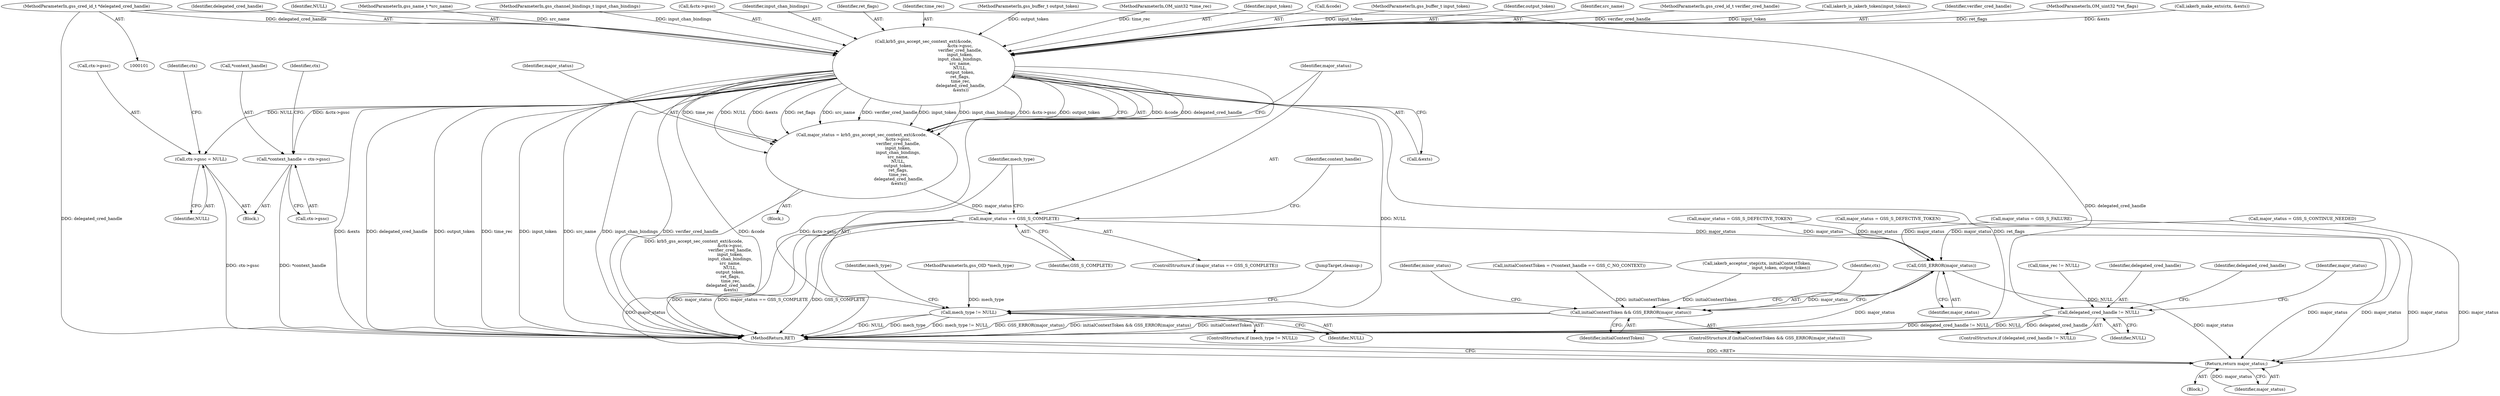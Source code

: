 digraph "1_krb5_e04f0283516e80d2f93366e0d479d13c9b5c8c2a_1@pointer" {
"1000112" [label="(MethodParameterIn,gss_cred_id_t *delegated_cred_handle)"];
"1000233" [label="(Call,delegated_cred_handle != NULL)"];
"1000252" [label="(Call,krb5_gss_accept_sec_context_ext(&code,\n                                                       &ctx->gssc,\n                                                       verifier_cred_handle,\n                                                       input_token,\n                                                       input_chan_bindings,\n                                                       src_name,\n                                                       NULL,\n                                                       output_token,\n                                                       ret_flags,\n                                                        time_rec,\n                                                        delegated_cred_handle,\n                                                        &exts))"];
"1000250" [label="(Call,major_status = krb5_gss_accept_sec_context_ext(&code,\n                                                       &ctx->gssc,\n                                                       verifier_cred_handle,\n                                                       input_token,\n                                                       input_chan_bindings,\n                                                       src_name,\n                                                       NULL,\n                                                       output_token,\n                                                       ret_flags,\n                                                        time_rec,\n                                                        delegated_cred_handle,\n                                                        &exts))"];
"1000271" [label="(Call,major_status == GSS_S_COMPLETE)"];
"1000302" [label="(Call,GSS_ERROR(major_status))"];
"1000300" [label="(Call,initialContextToken && GSS_ERROR(major_status))"];
"1000315" [label="(Return,return major_status;)"];
"1000275" [label="(Call,*context_handle = ctx->gssc)"];
"1000281" [label="(Call,ctx->gssc = NULL)"];
"1000289" [label="(Call,mech_type != NULL)"];
"1000285" [label="(Identifier,NULL)"];
"1000110" [label="(MethodParameterIn,OM_uint32 *ret_flags)"];
"1000246" [label="(Call,iakerb_make_exts(ctx, &exts))"];
"1000291" [label="(Identifier,NULL)"];
"1000250" [label="(Call,major_status = krb5_gss_accept_sec_context_ext(&code,\n                                                       &ctx->gssc,\n                                                       verifier_cred_handle,\n                                                       input_token,\n                                                       input_chan_bindings,\n                                                       src_name,\n                                                       NULL,\n                                                       output_token,\n                                                       ret_flags,\n                                                        time_rec,\n                                                        delegated_cred_handle,\n                                                        &exts))"];
"1000277" [label="(Identifier,context_handle)"];
"1000238" [label="(Identifier,delegated_cred_handle)"];
"1000267" [label="(Identifier,delegated_cred_handle)"];
"1000251" [label="(Identifier,major_status)"];
"1000113" [label="(Block,)"];
"1000241" [label="(Identifier,major_status)"];
"1000178" [label="(Call,major_status = GSS_S_DEFECTIVE_TOKEN)"];
"1000282" [label="(Call,ctx->gssc)"];
"1000263" [label="(Identifier,NULL)"];
"1000273" [label="(Identifier,GSS_S_COMPLETE)"];
"1000112" [label="(MethodParameterIn,gss_cred_id_t *delegated_cred_handle)"];
"1000276" [label="(Call,*context_handle)"];
"1000232" [label="(ControlStructure,if (delegated_cred_handle != NULL))"];
"1000107" [label="(MethodParameterIn,gss_name_t *src_name)"];
"1000283" [label="(Identifier,ctx)"];
"1000288" [label="(ControlStructure,if (mech_type != NULL))"];
"1000270" [label="(ControlStructure,if (major_status == GSS_S_COMPLETE))"];
"1000106" [label="(MethodParameterIn,gss_channel_bindings_t input_chan_bindings)"];
"1000252" [label="(Call,krb5_gss_accept_sec_context_ext(&code,\n                                                       &ctx->gssc,\n                                                       verifier_cred_handle,\n                                                       input_token,\n                                                       input_chan_bindings,\n                                                       src_name,\n                                                       NULL,\n                                                       output_token,\n                                                       ret_flags,\n                                                        time_rec,\n                                                        delegated_cred_handle,\n                                                        &exts))"];
"1000255" [label="(Call,&ctx->gssc)"];
"1000281" [label="(Call,ctx->gssc = NULL)"];
"1000261" [label="(Identifier,input_chan_bindings)"];
"1000225" [label="(Call,time_rec != NULL)"];
"1000233" [label="(Call,delegated_cred_handle != NULL)"];
"1000275" [label="(Call,*context_handle = ctx->gssc)"];
"1000235" [label="(Identifier,NULL)"];
"1000265" [label="(Identifier,ret_flags)"];
"1000303" [label="(Identifier,major_status)"];
"1000299" [label="(ControlStructure,if (initialContextToken && GSS_ERROR(major_status)))"];
"1000289" [label="(Call,mech_type != NULL)"];
"1000306" [label="(Identifier,ctx)"];
"1000266" [label="(Identifier,time_rec)"];
"1000109" [label="(MethodParameterIn,gss_buffer_t output_token)"];
"1000271" [label="(Call,major_status == GSS_S_COMPLETE)"];
"1000315" [label="(Return,return major_status;)"];
"1000302" [label="(Call,GSS_ERROR(major_status))"];
"1000161" [label="(Call,major_status = GSS_S_DEFECTIVE_TOKEN)"];
"1000111" [label="(MethodParameterIn,OM_uint32 *time_rec)"];
"1000260" [label="(Identifier,input_token)"];
"1000115" [label="(Call,major_status = GSS_S_FAILURE)"];
"1000287" [label="(Identifier,ctx)"];
"1000301" [label="(Identifier,initialContextToken)"];
"1000300" [label="(Call,initialContextToken && GSS_ERROR(major_status))"];
"1000253" [label="(Call,&code)"];
"1000272" [label="(Identifier,major_status)"];
"1000105" [label="(MethodParameterIn,gss_buffer_t input_token)"];
"1000244" [label="(Block,)"];
"1000294" [label="(Identifier,mech_type)"];
"1000313" [label="(Identifier,minor_status)"];
"1000240" [label="(Call,major_status = GSS_S_CONTINUE_NEEDED)"];
"1000234" [label="(Identifier,delegated_cred_handle)"];
"1000268" [label="(Call,&exts)"];
"1000264" [label="(Identifier,output_token)"];
"1000262" [label="(Identifier,src_name)"];
"1000121" [label="(Call,initialContextToken = (*context_handle == GSS_C_NO_CONTEXT))"];
"1000104" [label="(MethodParameterIn,gss_cred_id_t verifier_cred_handle)"];
"1000278" [label="(Call,ctx->gssc)"];
"1000316" [label="(Identifier,major_status)"];
"1000108" [label="(MethodParameterIn,gss_OID *mech_type)"];
"1000167" [label="(Call,iakerb_acceptor_step(ctx, initialContextToken,\n                                    input_token, output_token))"];
"1000298" [label="(JumpTarget,cleanup:)"];
"1000317" [label="(MethodReturn,RET)"];
"1000148" [label="(Call,iakerb_is_iakerb_token(input_token))"];
"1000259" [label="(Identifier,verifier_cred_handle)"];
"1000274" [label="(Block,)"];
"1000290" [label="(Identifier,mech_type)"];
"1000112" -> "1000101"  [label="AST: "];
"1000112" -> "1000317"  [label="DDG: delegated_cred_handle"];
"1000112" -> "1000233"  [label="DDG: delegated_cred_handle"];
"1000112" -> "1000252"  [label="DDG: delegated_cred_handle"];
"1000233" -> "1000232"  [label="AST: "];
"1000233" -> "1000235"  [label="CFG: "];
"1000234" -> "1000233"  [label="AST: "];
"1000235" -> "1000233"  [label="AST: "];
"1000238" -> "1000233"  [label="CFG: "];
"1000241" -> "1000233"  [label="CFG: "];
"1000233" -> "1000317"  [label="DDG: delegated_cred_handle != NULL"];
"1000233" -> "1000317"  [label="DDG: NULL"];
"1000233" -> "1000317"  [label="DDG: delegated_cred_handle"];
"1000225" -> "1000233"  [label="DDG: NULL"];
"1000252" -> "1000250"  [label="AST: "];
"1000252" -> "1000268"  [label="CFG: "];
"1000253" -> "1000252"  [label="AST: "];
"1000255" -> "1000252"  [label="AST: "];
"1000259" -> "1000252"  [label="AST: "];
"1000260" -> "1000252"  [label="AST: "];
"1000261" -> "1000252"  [label="AST: "];
"1000262" -> "1000252"  [label="AST: "];
"1000263" -> "1000252"  [label="AST: "];
"1000264" -> "1000252"  [label="AST: "];
"1000265" -> "1000252"  [label="AST: "];
"1000266" -> "1000252"  [label="AST: "];
"1000267" -> "1000252"  [label="AST: "];
"1000268" -> "1000252"  [label="AST: "];
"1000250" -> "1000252"  [label="CFG: "];
"1000252" -> "1000317"  [label="DDG: verifier_cred_handle"];
"1000252" -> "1000317"  [label="DDG: input_token"];
"1000252" -> "1000317"  [label="DDG: &code"];
"1000252" -> "1000317"  [label="DDG: &ctx->gssc"];
"1000252" -> "1000317"  [label="DDG: ret_flags"];
"1000252" -> "1000317"  [label="DDG: &exts"];
"1000252" -> "1000317"  [label="DDG: delegated_cred_handle"];
"1000252" -> "1000317"  [label="DDG: output_token"];
"1000252" -> "1000317"  [label="DDG: time_rec"];
"1000252" -> "1000317"  [label="DDG: src_name"];
"1000252" -> "1000317"  [label="DDG: input_chan_bindings"];
"1000252" -> "1000250"  [label="DDG: &code"];
"1000252" -> "1000250"  [label="DDG: delegated_cred_handle"];
"1000252" -> "1000250"  [label="DDG: time_rec"];
"1000252" -> "1000250"  [label="DDG: NULL"];
"1000252" -> "1000250"  [label="DDG: &exts"];
"1000252" -> "1000250"  [label="DDG: ret_flags"];
"1000252" -> "1000250"  [label="DDG: src_name"];
"1000252" -> "1000250"  [label="DDG: verifier_cred_handle"];
"1000252" -> "1000250"  [label="DDG: input_token"];
"1000252" -> "1000250"  [label="DDG: input_chan_bindings"];
"1000252" -> "1000250"  [label="DDG: &ctx->gssc"];
"1000252" -> "1000250"  [label="DDG: output_token"];
"1000104" -> "1000252"  [label="DDG: verifier_cred_handle"];
"1000148" -> "1000252"  [label="DDG: input_token"];
"1000105" -> "1000252"  [label="DDG: input_token"];
"1000106" -> "1000252"  [label="DDG: input_chan_bindings"];
"1000107" -> "1000252"  [label="DDG: src_name"];
"1000109" -> "1000252"  [label="DDG: output_token"];
"1000110" -> "1000252"  [label="DDG: ret_flags"];
"1000111" -> "1000252"  [label="DDG: time_rec"];
"1000246" -> "1000252"  [label="DDG: &exts"];
"1000252" -> "1000275"  [label="DDG: &ctx->gssc"];
"1000252" -> "1000281"  [label="DDG: NULL"];
"1000252" -> "1000289"  [label="DDG: NULL"];
"1000250" -> "1000244"  [label="AST: "];
"1000251" -> "1000250"  [label="AST: "];
"1000272" -> "1000250"  [label="CFG: "];
"1000250" -> "1000317"  [label="DDG: krb5_gss_accept_sec_context_ext(&code,\n                                                       &ctx->gssc,\n                                                       verifier_cred_handle,\n                                                       input_token,\n                                                       input_chan_bindings,\n                                                       src_name,\n                                                       NULL,\n                                                       output_token,\n                                                       ret_flags,\n                                                        time_rec,\n                                                        delegated_cred_handle,\n                                                        &exts)"];
"1000250" -> "1000271"  [label="DDG: major_status"];
"1000271" -> "1000270"  [label="AST: "];
"1000271" -> "1000273"  [label="CFG: "];
"1000272" -> "1000271"  [label="AST: "];
"1000273" -> "1000271"  [label="AST: "];
"1000277" -> "1000271"  [label="CFG: "];
"1000290" -> "1000271"  [label="CFG: "];
"1000271" -> "1000317"  [label="DDG: GSS_S_COMPLETE"];
"1000271" -> "1000317"  [label="DDG: major_status"];
"1000271" -> "1000317"  [label="DDG: major_status == GSS_S_COMPLETE"];
"1000271" -> "1000302"  [label="DDG: major_status"];
"1000271" -> "1000315"  [label="DDG: major_status"];
"1000302" -> "1000300"  [label="AST: "];
"1000302" -> "1000303"  [label="CFG: "];
"1000303" -> "1000302"  [label="AST: "];
"1000300" -> "1000302"  [label="CFG: "];
"1000302" -> "1000317"  [label="DDG: major_status"];
"1000302" -> "1000300"  [label="DDG: major_status"];
"1000178" -> "1000302"  [label="DDG: major_status"];
"1000115" -> "1000302"  [label="DDG: major_status"];
"1000161" -> "1000302"  [label="DDG: major_status"];
"1000240" -> "1000302"  [label="DDG: major_status"];
"1000302" -> "1000315"  [label="DDG: major_status"];
"1000300" -> "1000299"  [label="AST: "];
"1000300" -> "1000301"  [label="CFG: "];
"1000301" -> "1000300"  [label="AST: "];
"1000306" -> "1000300"  [label="CFG: "];
"1000313" -> "1000300"  [label="CFG: "];
"1000300" -> "1000317"  [label="DDG: initialContextToken"];
"1000300" -> "1000317"  [label="DDG: GSS_ERROR(major_status)"];
"1000300" -> "1000317"  [label="DDG: initialContextToken && GSS_ERROR(major_status)"];
"1000167" -> "1000300"  [label="DDG: initialContextToken"];
"1000121" -> "1000300"  [label="DDG: initialContextToken"];
"1000315" -> "1000113"  [label="AST: "];
"1000315" -> "1000316"  [label="CFG: "];
"1000316" -> "1000315"  [label="AST: "];
"1000317" -> "1000315"  [label="CFG: "];
"1000315" -> "1000317"  [label="DDG: <RET>"];
"1000316" -> "1000315"  [label="DDG: major_status"];
"1000115" -> "1000315"  [label="DDG: major_status"];
"1000178" -> "1000315"  [label="DDG: major_status"];
"1000161" -> "1000315"  [label="DDG: major_status"];
"1000240" -> "1000315"  [label="DDG: major_status"];
"1000275" -> "1000274"  [label="AST: "];
"1000275" -> "1000278"  [label="CFG: "];
"1000276" -> "1000275"  [label="AST: "];
"1000278" -> "1000275"  [label="AST: "];
"1000283" -> "1000275"  [label="CFG: "];
"1000275" -> "1000317"  [label="DDG: *context_handle"];
"1000281" -> "1000274"  [label="AST: "];
"1000281" -> "1000285"  [label="CFG: "];
"1000282" -> "1000281"  [label="AST: "];
"1000285" -> "1000281"  [label="AST: "];
"1000287" -> "1000281"  [label="CFG: "];
"1000281" -> "1000317"  [label="DDG: ctx->gssc"];
"1000289" -> "1000288"  [label="AST: "];
"1000289" -> "1000291"  [label="CFG: "];
"1000290" -> "1000289"  [label="AST: "];
"1000291" -> "1000289"  [label="AST: "];
"1000294" -> "1000289"  [label="CFG: "];
"1000298" -> "1000289"  [label="CFG: "];
"1000289" -> "1000317"  [label="DDG: NULL"];
"1000289" -> "1000317"  [label="DDG: mech_type"];
"1000289" -> "1000317"  [label="DDG: mech_type != NULL"];
"1000108" -> "1000289"  [label="DDG: mech_type"];
}
